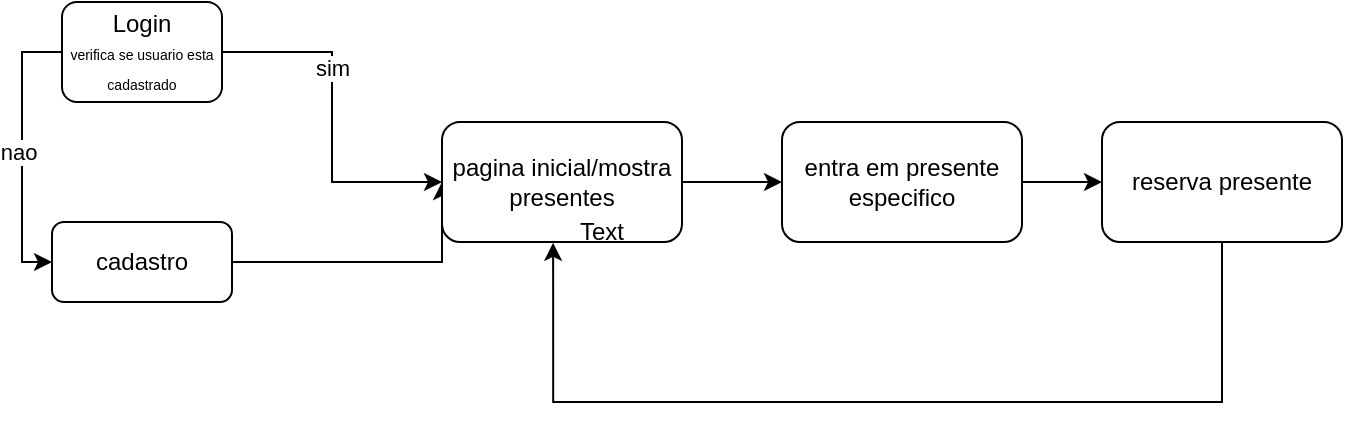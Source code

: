 <mxfile version="26.1.1">
  <diagram name="Página-1" id="oJPdP5QbMq9aVIvuxBR0">
    <mxGraphModel dx="627" dy="366" grid="1" gridSize="10" guides="1" tooltips="1" connect="1" arrows="1" fold="1" page="1" pageScale="1" pageWidth="827" pageHeight="1169" math="0" shadow="0">
      <root>
        <mxCell id="0" />
        <mxCell id="1" parent="0" />
        <mxCell id="7cV5ZC8IYwr5F5Tn9ROA-4" style="edgeStyle=orthogonalEdgeStyle;rounded=0;orthogonalLoop=1;jettySize=auto;html=1;exitX=1;exitY=0.5;exitDx=0;exitDy=0;entryX=0;entryY=0.5;entryDx=0;entryDy=0;" edge="1" parent="1" source="7cV5ZC8IYwr5F5Tn9ROA-1" target="7cV5ZC8IYwr5F5Tn9ROA-3">
          <mxGeometry relative="1" as="geometry" />
        </mxCell>
        <mxCell id="7cV5ZC8IYwr5F5Tn9ROA-19" value="sim" style="edgeLabel;html=1;align=center;verticalAlign=middle;resizable=0;points=[];" vertex="1" connectable="0" parent="7cV5ZC8IYwr5F5Tn9ROA-4">
          <mxGeometry x="-0.286" relative="1" as="geometry">
            <mxPoint as="offset" />
          </mxGeometry>
        </mxCell>
        <mxCell id="7cV5ZC8IYwr5F5Tn9ROA-16" style="edgeStyle=orthogonalEdgeStyle;rounded=0;orthogonalLoop=1;jettySize=auto;html=1;exitX=0;exitY=0.5;exitDx=0;exitDy=0;entryX=0;entryY=0.5;entryDx=0;entryDy=0;" edge="1" parent="1" source="7cV5ZC8IYwr5F5Tn9ROA-1" target="7cV5ZC8IYwr5F5Tn9ROA-2">
          <mxGeometry relative="1" as="geometry">
            <mxPoint x="30.0" y="225" as="targetPoint" />
          </mxGeometry>
        </mxCell>
        <mxCell id="7cV5ZC8IYwr5F5Tn9ROA-18" value="nao" style="edgeLabel;html=1;align=center;verticalAlign=middle;resizable=0;points=[];" vertex="1" connectable="0" parent="7cV5ZC8IYwr5F5Tn9ROA-16">
          <mxGeometry x="-0.001" y="-2" relative="1" as="geometry">
            <mxPoint as="offset" />
          </mxGeometry>
        </mxCell>
        <mxCell id="7cV5ZC8IYwr5F5Tn9ROA-1" value="Login&lt;br&gt;&lt;font style=&quot;font-size: 7px;&quot;&gt;verifica se usuario esta cadastrado&lt;/font&gt;" style="rounded=1;whiteSpace=wrap;html=1;" vertex="1" parent="1">
          <mxGeometry x="60" y="150" width="80" height="50" as="geometry" />
        </mxCell>
        <mxCell id="7cV5ZC8IYwr5F5Tn9ROA-5" style="edgeStyle=orthogonalEdgeStyle;rounded=0;orthogonalLoop=1;jettySize=auto;html=1;exitX=1;exitY=0.5;exitDx=0;exitDy=0;entryX=0;entryY=0.5;entryDx=0;entryDy=0;" edge="1" parent="1" source="7cV5ZC8IYwr5F5Tn9ROA-2" target="7cV5ZC8IYwr5F5Tn9ROA-3">
          <mxGeometry relative="1" as="geometry">
            <Array as="points">
              <mxPoint x="250" y="280" />
            </Array>
          </mxGeometry>
        </mxCell>
        <mxCell id="7cV5ZC8IYwr5F5Tn9ROA-2" value="cadastro" style="rounded=1;whiteSpace=wrap;html=1;" vertex="1" parent="1">
          <mxGeometry x="55" y="260" width="90" height="40" as="geometry" />
        </mxCell>
        <mxCell id="7cV5ZC8IYwr5F5Tn9ROA-8" style="edgeStyle=orthogonalEdgeStyle;rounded=0;orthogonalLoop=1;jettySize=auto;html=1;exitX=1;exitY=0.5;exitDx=0;exitDy=0;entryX=0;entryY=0.5;entryDx=0;entryDy=0;" edge="1" parent="1" source="7cV5ZC8IYwr5F5Tn9ROA-3" target="7cV5ZC8IYwr5F5Tn9ROA-7">
          <mxGeometry relative="1" as="geometry" />
        </mxCell>
        <mxCell id="7cV5ZC8IYwr5F5Tn9ROA-3" value="pagina inicial/mostra presentes" style="rounded=1;whiteSpace=wrap;html=1;" vertex="1" parent="1">
          <mxGeometry x="250" y="210" width="120" height="60" as="geometry" />
        </mxCell>
        <mxCell id="7cV5ZC8IYwr5F5Tn9ROA-10" style="edgeStyle=orthogonalEdgeStyle;rounded=0;orthogonalLoop=1;jettySize=auto;html=1;exitX=1;exitY=0.5;exitDx=0;exitDy=0;entryX=0;entryY=0.5;entryDx=0;entryDy=0;" edge="1" parent="1" source="7cV5ZC8IYwr5F5Tn9ROA-7" target="7cV5ZC8IYwr5F5Tn9ROA-9">
          <mxGeometry relative="1" as="geometry" />
        </mxCell>
        <mxCell id="7cV5ZC8IYwr5F5Tn9ROA-7" value="entra em presente especifico" style="rounded=1;whiteSpace=wrap;html=1;" vertex="1" parent="1">
          <mxGeometry x="420" y="210" width="120" height="60" as="geometry" />
        </mxCell>
        <mxCell id="7cV5ZC8IYwr5F5Tn9ROA-9" value="reserva presente" style="rounded=1;whiteSpace=wrap;html=1;" vertex="1" parent="1">
          <mxGeometry x="580" y="210" width="120" height="60" as="geometry" />
        </mxCell>
        <mxCell id="7cV5ZC8IYwr5F5Tn9ROA-11" style="edgeStyle=orthogonalEdgeStyle;rounded=0;orthogonalLoop=1;jettySize=auto;html=1;exitX=0.5;exitY=1;exitDx=0;exitDy=0;entryX=0.463;entryY=1.007;entryDx=0;entryDy=0;entryPerimeter=0;" edge="1" parent="1" source="7cV5ZC8IYwr5F5Tn9ROA-9" target="7cV5ZC8IYwr5F5Tn9ROA-3">
          <mxGeometry relative="1" as="geometry">
            <Array as="points">
              <mxPoint x="640" y="350" />
              <mxPoint x="306" y="350" />
            </Array>
          </mxGeometry>
        </mxCell>
        <mxCell id="7cV5ZC8IYwr5F5Tn9ROA-12" value="Text" style="text;html=1;align=center;verticalAlign=middle;whiteSpace=wrap;rounded=0;" vertex="1" parent="1">
          <mxGeometry x="300" y="250" width="60" height="30" as="geometry" />
        </mxCell>
      </root>
    </mxGraphModel>
  </diagram>
</mxfile>
